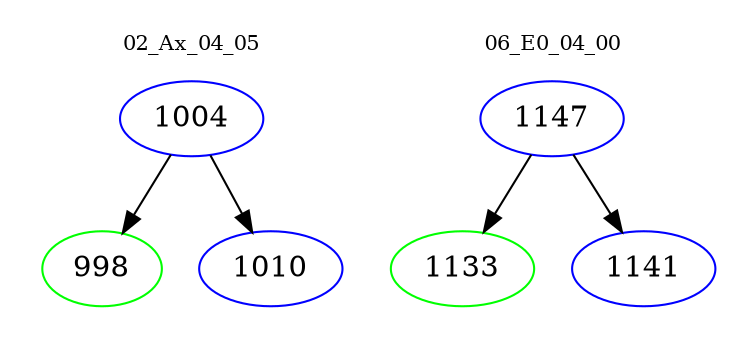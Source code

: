 digraph{
subgraph cluster_0 {
color = white
label = "02_Ax_04_05";
fontsize=10;
T0_1004 [label="1004", color="blue"]
T0_1004 -> T0_998 [color="black"]
T0_998 [label="998", color="green"]
T0_1004 -> T0_1010 [color="black"]
T0_1010 [label="1010", color="blue"]
}
subgraph cluster_1 {
color = white
label = "06_E0_04_00";
fontsize=10;
T1_1147 [label="1147", color="blue"]
T1_1147 -> T1_1133 [color="black"]
T1_1133 [label="1133", color="green"]
T1_1147 -> T1_1141 [color="black"]
T1_1141 [label="1141", color="blue"]
}
}
